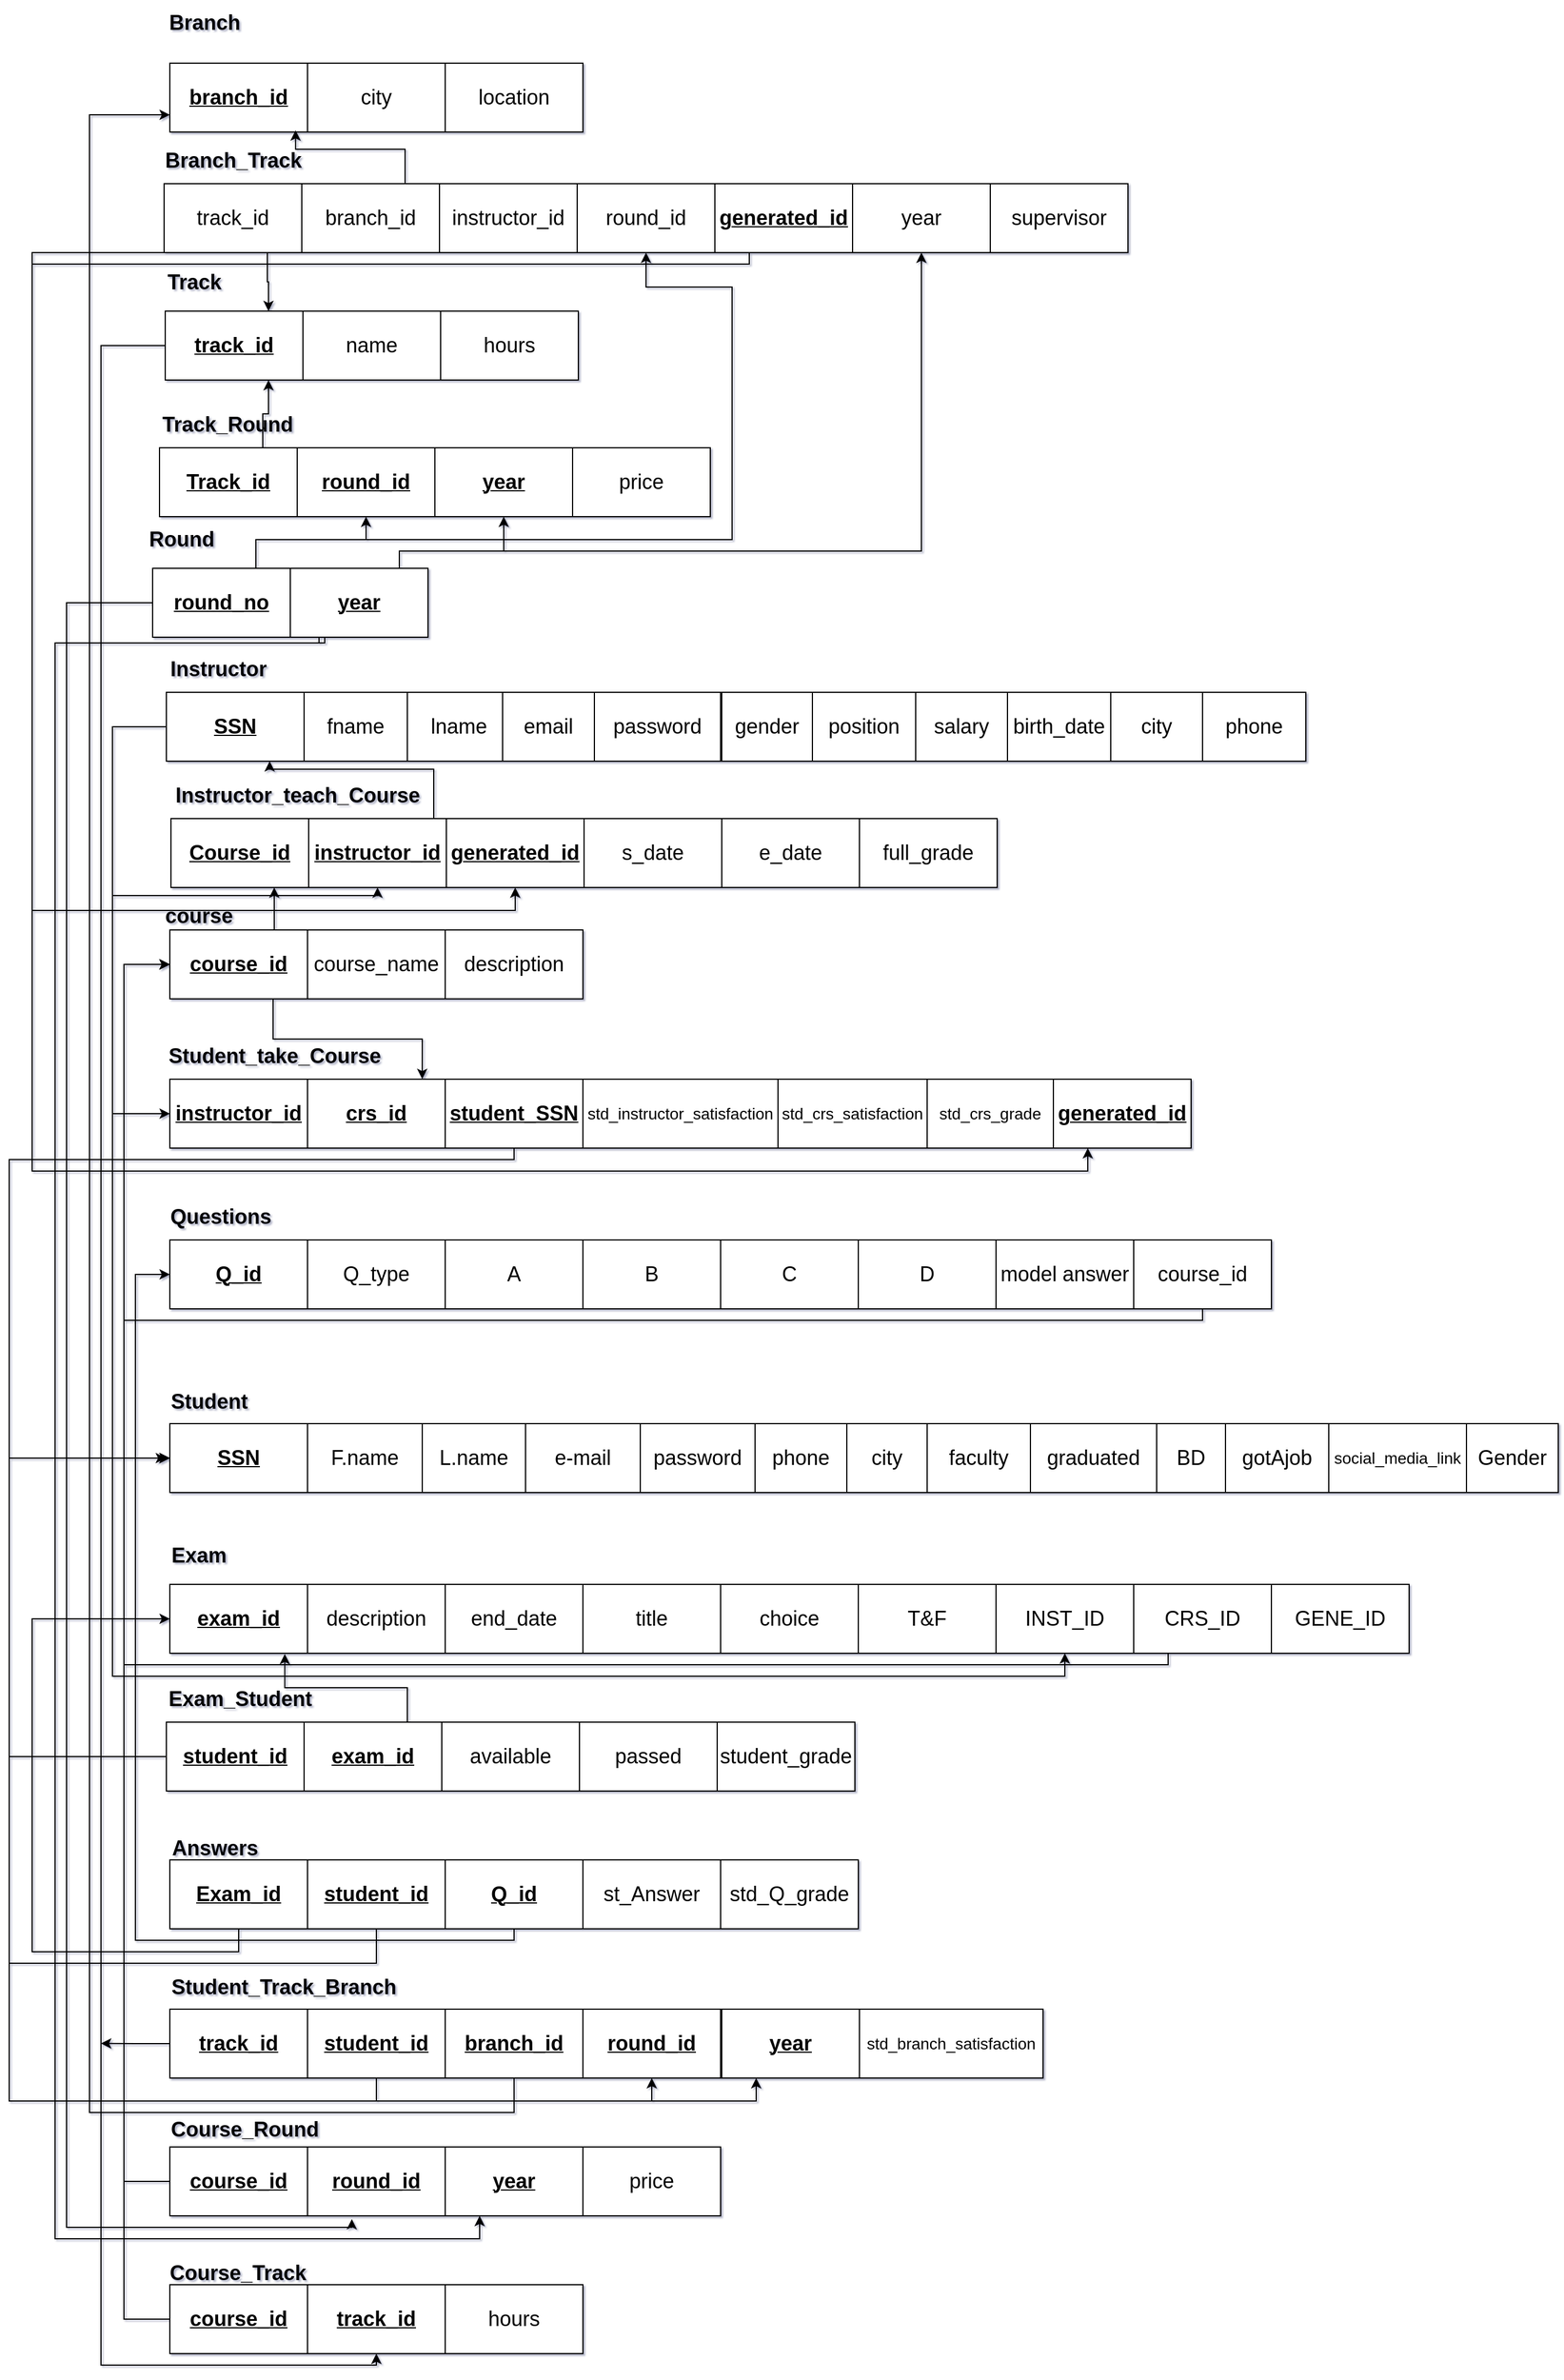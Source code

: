 <mxfile version="21.3.8" type="device">
  <diagram name="Page-1" id="NpyjWaPUAGURpsku2bch">
    <mxGraphModel dx="2085" dy="646" grid="1" gridSize="10" guides="1" tooltips="1" connect="1" arrows="1" fold="1" page="1" pageScale="1" pageWidth="850" pageHeight="1100" background="#ffffff" math="0" shadow="1">
      <root>
        <mxCell id="0" />
        <mxCell id="1" parent="0" />
        <mxCell id="2-lY4bX0Rd5JklMdWBMz-5" value="" style="group" parent="1" vertex="1" connectable="0">
          <mxGeometry x="40" y="175" width="360" height="60" as="geometry" />
        </mxCell>
        <mxCell id="2-lY4bX0Rd5JklMdWBMz-2" value="&lt;font style=&quot;font-size: 18px;&quot;&gt;&lt;u&gt;&lt;b&gt;branch_id&lt;/b&gt;&lt;/u&gt;&lt;/font&gt;" style="rounded=0;whiteSpace=wrap;html=1;" parent="2-lY4bX0Rd5JklMdWBMz-5" vertex="1">
          <mxGeometry width="120" height="60" as="geometry" />
        </mxCell>
        <mxCell id="2-lY4bX0Rd5JklMdWBMz-3" value="&lt;font style=&quot;font-size: 18px;&quot;&gt;city&lt;/font&gt;" style="rounded=0;whiteSpace=wrap;html=1;" parent="2-lY4bX0Rd5JklMdWBMz-5" vertex="1">
          <mxGeometry x="120" width="120" height="60" as="geometry" />
        </mxCell>
        <mxCell id="2-lY4bX0Rd5JklMdWBMz-4" value="&lt;font style=&quot;font-size: 18px;&quot;&gt;location&lt;/font&gt;" style="rounded=0;whiteSpace=wrap;html=1;" parent="2-lY4bX0Rd5JklMdWBMz-5" vertex="1">
          <mxGeometry x="240" width="120" height="60" as="geometry" />
        </mxCell>
        <mxCell id="2-lY4bX0Rd5JklMdWBMz-6" value="" style="group" parent="1" vertex="1" connectable="0">
          <mxGeometry x="37" y="723" width="360" height="60" as="geometry" />
        </mxCell>
        <mxCell id="2-lY4bX0Rd5JklMdWBMz-16" value="" style="group" parent="2-lY4bX0Rd5JklMdWBMz-6" vertex="1" connectable="0">
          <mxGeometry width="360" height="60" as="geometry" />
        </mxCell>
        <mxCell id="2-lY4bX0Rd5JklMdWBMz-18" value="" style="group" parent="2-lY4bX0Rd5JklMdWBMz-16" vertex="1" connectable="0">
          <mxGeometry width="360" height="60" as="geometry" />
        </mxCell>
        <mxCell id="2-lY4bX0Rd5JklMdWBMz-7" value="&lt;font style=&quot;font-size: 18px;&quot;&gt;&lt;u&gt;&lt;b&gt;SSN&lt;/b&gt;&lt;/u&gt;&lt;/font&gt;" style="rounded=0;whiteSpace=wrap;html=1;" parent="2-lY4bX0Rd5JklMdWBMz-18" vertex="1">
          <mxGeometry width="120" height="60" as="geometry" />
        </mxCell>
        <mxCell id="2-lY4bX0Rd5JklMdWBMz-8" value="&lt;font style=&quot;font-size: 18px;&quot;&gt;fname&lt;/font&gt;" style="rounded=0;whiteSpace=wrap;html=1;" parent="2-lY4bX0Rd5JklMdWBMz-18" vertex="1">
          <mxGeometry x="120" width="90" height="60" as="geometry" />
        </mxCell>
        <mxCell id="2-lY4bX0Rd5JklMdWBMz-9" value="&lt;font style=&quot;font-size: 18px;&quot;&gt;lname&lt;/font&gt;" style="rounded=0;whiteSpace=wrap;html=1;" parent="2-lY4bX0Rd5JklMdWBMz-18" vertex="1">
          <mxGeometry x="210" width="90" height="60" as="geometry" />
        </mxCell>
        <mxCell id="2-lY4bX0Rd5JklMdWBMz-10" value="&lt;font style=&quot;font-size: 18px;&quot;&gt;email&lt;/font&gt;" style="rounded=0;whiteSpace=wrap;html=1;" parent="1" vertex="1">
          <mxGeometry x="330" y="723" width="80" height="60" as="geometry" />
        </mxCell>
        <mxCell id="2-lY4bX0Rd5JklMdWBMz-11" value="&lt;font style=&quot;font-size: 18px;&quot;&gt;password&lt;/font&gt;" style="rounded=0;whiteSpace=wrap;html=1;" parent="1" vertex="1">
          <mxGeometry x="410" y="723" width="110" height="60" as="geometry" />
        </mxCell>
        <mxCell id="2-lY4bX0Rd5JklMdWBMz-12" value="&lt;font style=&quot;font-size: 18px;&quot;&gt;position&lt;/font&gt;" style="rounded=0;whiteSpace=wrap;html=1;" parent="1" vertex="1">
          <mxGeometry x="600" y="723" width="90" height="60" as="geometry" />
        </mxCell>
        <mxCell id="2-lY4bX0Rd5JklMdWBMz-13" value="&lt;font style=&quot;font-size: 18px;&quot;&gt;gender&lt;/font&gt;" style="rounded=0;whiteSpace=wrap;html=1;" parent="1" vertex="1">
          <mxGeometry x="521" y="723" width="79" height="60" as="geometry" />
        </mxCell>
        <mxCell id="2-lY4bX0Rd5JklMdWBMz-14" value="&lt;font style=&quot;font-size: 18px;&quot;&gt;salary&lt;/font&gt;" style="rounded=0;whiteSpace=wrap;html=1;" parent="1" vertex="1">
          <mxGeometry x="690" y="723" width="80" height="60" as="geometry" />
        </mxCell>
        <mxCell id="2-lY4bX0Rd5JklMdWBMz-15" value="&lt;font style=&quot;font-size: 18px;&quot;&gt;birth_date&lt;/font&gt;" style="rounded=0;whiteSpace=wrap;html=1;" parent="1" vertex="1">
          <mxGeometry x="770" y="723" width="90" height="60" as="geometry" />
        </mxCell>
        <mxCell id="2-lY4bX0Rd5JklMdWBMz-17" value="&lt;font style=&quot;font-size: 18px;&quot;&gt;city&lt;/font&gt;" style="rounded=0;whiteSpace=wrap;html=1;" parent="1" vertex="1">
          <mxGeometry x="860" y="723" width="80" height="60" as="geometry" />
        </mxCell>
        <mxCell id="2-lY4bX0Rd5JklMdWBMz-33" value="" style="group;movable=1;resizable=1;rotatable=1;deletable=1;editable=1;locked=0;connectable=1;" parent="1" vertex="1" connectable="0">
          <mxGeometry x="40" y="1060" width="530" height="60" as="geometry" />
        </mxCell>
        <mxCell id="2-lY4bX0Rd5JklMdWBMz-28" value="&lt;u&gt;&lt;font style=&quot;font-size: 18px;&quot;&gt;&lt;b&gt;crs_id&lt;/b&gt;&lt;/font&gt;&lt;/u&gt;" style="rounded=0;whiteSpace=wrap;html=1;" parent="2-lY4bX0Rd5JklMdWBMz-33" vertex="1">
          <mxGeometry x="120" width="120" height="60" as="geometry" />
        </mxCell>
        <mxCell id="GpkhenYr9liRKs2xWVtS-37" style="edgeStyle=orthogonalEdgeStyle;rounded=0;orthogonalLoop=1;jettySize=auto;html=1;exitX=0.5;exitY=1;exitDx=0;exitDy=0;" edge="1" parent="2-lY4bX0Rd5JklMdWBMz-33" source="2-lY4bX0Rd5JklMdWBMz-29">
          <mxGeometry relative="1" as="geometry">
            <mxPoint y="330" as="targetPoint" />
            <Array as="points">
              <mxPoint x="300" y="70" />
              <mxPoint x="-140" y="70" />
              <mxPoint x="-140" y="330" />
            </Array>
          </mxGeometry>
        </mxCell>
        <mxCell id="2-lY4bX0Rd5JklMdWBMz-29" value="&lt;u&gt;&lt;font style=&quot;font-size: 18px;&quot;&gt;&lt;b&gt;student_SSN&lt;/b&gt;&lt;/font&gt;&lt;/u&gt;" style="rounded=0;whiteSpace=wrap;html=1;" parent="2-lY4bX0Rd5JklMdWBMz-33" vertex="1">
          <mxGeometry x="240" width="120" height="60" as="geometry" />
        </mxCell>
        <mxCell id="2-lY4bX0Rd5JklMdWBMz-30" value="&lt;u&gt;&lt;font style=&quot;font-size: 18px;&quot;&gt;&lt;b&gt;instructor_id&lt;/b&gt;&lt;/font&gt;&lt;/u&gt;" style="rounded=0;whiteSpace=wrap;html=1;" parent="2-lY4bX0Rd5JklMdWBMz-33" vertex="1">
          <mxGeometry width="120" height="60" as="geometry" />
        </mxCell>
        <mxCell id="Q7ExMp8XgD985KsD7Zx5-17" value="&lt;font style=&quot;font-size: 14px;&quot;&gt;std_instructor_satisfaction&lt;/font&gt;" style="whiteSpace=wrap;html=1;rounded=0;" parent="2-lY4bX0Rd5JklMdWBMz-33" vertex="1">
          <mxGeometry x="360" width="170" height="60" as="geometry" />
        </mxCell>
        <mxCell id="2-lY4bX0Rd5JklMdWBMz-40" value="" style="group;movable=1;resizable=1;rotatable=1;deletable=1;editable=1;locked=0;connectable=1;" parent="1" vertex="1" connectable="0">
          <mxGeometry x="25" y="615" width="240" height="60" as="geometry" />
        </mxCell>
        <mxCell id="2-lY4bX0Rd5JklMdWBMz-41" value="" style="group" parent="2-lY4bX0Rd5JklMdWBMz-40" vertex="1" connectable="0">
          <mxGeometry width="240" height="60" as="geometry" />
        </mxCell>
        <mxCell id="2-lY4bX0Rd5JklMdWBMz-38" value="&lt;u&gt;&lt;b&gt;&lt;font style=&quot;font-size: 18px;&quot;&gt;year&lt;/font&gt;&lt;/b&gt;&lt;/u&gt;" style="rounded=0;whiteSpace=wrap;html=1;" parent="2-lY4bX0Rd5JklMdWBMz-41" vertex="1">
          <mxGeometry x="120" width="120" height="60" as="geometry" />
        </mxCell>
        <mxCell id="2-lY4bX0Rd5JklMdWBMz-39" value="&lt;u&gt;&lt;font style=&quot;font-size: 18px;&quot;&gt;&lt;b&gt;round_no&lt;/b&gt;&lt;/font&gt;&lt;/u&gt;" style="rounded=0;whiteSpace=wrap;html=1;" parent="2-lY4bX0Rd5JklMdWBMz-41" vertex="1">
          <mxGeometry width="120" height="60" as="geometry" />
        </mxCell>
        <mxCell id="2-lY4bX0Rd5JklMdWBMz-44" value="&lt;b&gt;&lt;font style=&quot;font-size: 18px;&quot;&gt;Branch&lt;/font&gt;&lt;/b&gt;" style="text;html=1;align=center;verticalAlign=middle;resizable=0;points=[];autosize=1;strokeColor=none;fillColor=none;" parent="1" vertex="1">
          <mxGeometry x="25" y="120" width="90" height="40" as="geometry" />
        </mxCell>
        <mxCell id="2-lY4bX0Rd5JklMdWBMz-45" value="&lt;b&gt;&lt;font style=&quot;font-size: 18px;&quot;&gt;Round&lt;/font&gt;&lt;/b&gt;" style="text;html=1;align=center;verticalAlign=middle;resizable=0;points=[];autosize=1;strokeColor=none;fillColor=none;" parent="1" vertex="1">
          <mxGeometry x="10" y="570" width="80" height="40" as="geometry" />
        </mxCell>
        <mxCell id="2-lY4bX0Rd5JklMdWBMz-47" value="&lt;font style=&quot;font-size: 18px;&quot;&gt;&lt;b&gt;Branch_Track&lt;/b&gt;&lt;/font&gt;" style="text;html=1;align=center;verticalAlign=middle;resizable=0;points=[];autosize=1;strokeColor=none;fillColor=none;" parent="1" vertex="1">
          <mxGeometry x="25" y="240" width="140" height="40" as="geometry" />
        </mxCell>
        <mxCell id="2-lY4bX0Rd5JklMdWBMz-49" value="&lt;font style=&quot;font-size: 18px;&quot;&gt;&lt;b&gt;Instructor&lt;/b&gt;&lt;/font&gt;" style="text;html=1;align=center;verticalAlign=middle;resizable=0;points=[];autosize=1;strokeColor=none;fillColor=none;" parent="1" vertex="1">
          <mxGeometry x="27" y="683" width="110" height="40" as="geometry" />
        </mxCell>
        <mxCell id="2-lY4bX0Rd5JklMdWBMz-50" value="&lt;font style=&quot;font-size: 18px;&quot;&gt;description&lt;/font&gt;" style="rounded=0;whiteSpace=wrap;html=1;" parent="1" vertex="1">
          <mxGeometry x="280" y="930" width="120" height="60" as="geometry" />
        </mxCell>
        <mxCell id="2-lY4bX0Rd5JklMdWBMz-51" value="&lt;font style=&quot;font-size: 18px;&quot;&gt;course_name&lt;/font&gt;" style="rounded=0;whiteSpace=wrap;html=1;" parent="1" vertex="1">
          <mxGeometry x="160" y="930" width="120" height="60" as="geometry" />
        </mxCell>
        <mxCell id="GpkhenYr9liRKs2xWVtS-11" style="edgeStyle=orthogonalEdgeStyle;rounded=0;orthogonalLoop=1;jettySize=auto;html=1;exitX=0.75;exitY=0;exitDx=0;exitDy=0;entryX=0.75;entryY=1;entryDx=0;entryDy=0;" edge="1" parent="1" source="2-lY4bX0Rd5JklMdWBMz-52" target="2-lY4bX0Rd5JklMdWBMz-163">
          <mxGeometry relative="1" as="geometry" />
        </mxCell>
        <mxCell id="GpkhenYr9liRKs2xWVtS-14" style="edgeStyle=orthogonalEdgeStyle;rounded=0;orthogonalLoop=1;jettySize=auto;html=1;exitX=0.75;exitY=1;exitDx=0;exitDy=0;entryX=0.415;entryY=-0.002;entryDx=0;entryDy=0;entryPerimeter=0;" edge="1" parent="1" source="2-lY4bX0Rd5JklMdWBMz-52" target="2-lY4bX0Rd5JklMdWBMz-33">
          <mxGeometry relative="1" as="geometry" />
        </mxCell>
        <mxCell id="2-lY4bX0Rd5JklMdWBMz-52" value="&lt;u&gt;&lt;font style=&quot;font-size: 18px;&quot;&gt;&lt;b&gt;course_id&lt;/b&gt;&lt;/font&gt;&lt;/u&gt;" style="rounded=0;whiteSpace=wrap;html=1;" parent="1" vertex="1">
          <mxGeometry x="40" y="930" width="120" height="60" as="geometry" />
        </mxCell>
        <mxCell id="2-lY4bX0Rd5JklMdWBMz-59" value="&lt;font style=&quot;font-size: 18px;&quot;&gt;&lt;b&gt;Instructor_teach_Course&lt;/b&gt;&lt;/font&gt;" style="text;html=1;align=center;verticalAlign=middle;resizable=0;points=[];autosize=1;strokeColor=none;fillColor=none;" parent="1" vertex="1">
          <mxGeometry x="31" y="793" width="240" height="40" as="geometry" />
        </mxCell>
        <mxCell id="2-lY4bX0Rd5JklMdWBMz-61" value="&lt;font style=&quot;font-size: 18px;&quot;&gt;phone&lt;/font&gt;" style="rounded=0;whiteSpace=wrap;html=1;" parent="1" vertex="1">
          <mxGeometry x="940" y="723" width="90" height="60" as="geometry" />
        </mxCell>
        <mxCell id="2-lY4bX0Rd5JklMdWBMz-132" style="edgeStyle=orthogonalEdgeStyle;rounded=0;orthogonalLoop=1;jettySize=auto;html=1;entryX=0;entryY=0.5;entryDx=0;entryDy=0;" parent="1" source="2-lY4bX0Rd5JklMdWBMz-62" target="2-lY4bX0Rd5JklMdWBMz-52" edge="1">
          <mxGeometry relative="1" as="geometry">
            <Array as="points">
              <mxPoint x="940" y="1270" />
              <mxPoint y="1270" />
              <mxPoint y="960" />
            </Array>
          </mxGeometry>
        </mxCell>
        <mxCell id="2-lY4bX0Rd5JklMdWBMz-62" value="&lt;font style=&quot;font-size: 18px;&quot;&gt;course_id&lt;/font&gt;" style="rounded=0;whiteSpace=wrap;html=1;" parent="1" vertex="1">
          <mxGeometry x="880" y="1200" width="120" height="60" as="geometry" />
        </mxCell>
        <mxCell id="2-lY4bX0Rd5JklMdWBMz-63" value="&lt;font style=&quot;font-size: 18px;&quot;&gt;model answer&lt;/font&gt;" style="rounded=0;whiteSpace=wrap;html=1;" parent="1" vertex="1">
          <mxGeometry x="760" y="1200" width="120" height="60" as="geometry" />
        </mxCell>
        <mxCell id="2-lY4bX0Rd5JklMdWBMz-64" value="&lt;font style=&quot;font-size: 18px;&quot;&gt;D&lt;/font&gt;" style="rounded=0;whiteSpace=wrap;html=1;" parent="1" vertex="1">
          <mxGeometry x="640" y="1200" width="120" height="60" as="geometry" />
        </mxCell>
        <mxCell id="2-lY4bX0Rd5JklMdWBMz-65" value="&lt;font style=&quot;font-size: 18px;&quot;&gt;C&lt;/font&gt;" style="rounded=0;whiteSpace=wrap;html=1;" parent="1" vertex="1">
          <mxGeometry x="520" y="1200" width="120" height="60" as="geometry" />
        </mxCell>
        <mxCell id="2-lY4bX0Rd5JklMdWBMz-66" value="&lt;font style=&quot;font-size: 18px;&quot;&gt;B&lt;/font&gt;" style="rounded=0;whiteSpace=wrap;html=1;" parent="1" vertex="1">
          <mxGeometry x="400" y="1200" width="120" height="60" as="geometry" />
        </mxCell>
        <mxCell id="2-lY4bX0Rd5JklMdWBMz-67" value="&lt;font style=&quot;font-size: 18px;&quot;&gt;A&lt;/font&gt;" style="rounded=0;whiteSpace=wrap;html=1;" parent="1" vertex="1">
          <mxGeometry x="280" y="1200" width="120" height="60" as="geometry" />
        </mxCell>
        <mxCell id="2-lY4bX0Rd5JklMdWBMz-68" value="&lt;font style=&quot;font-size: 18px;&quot;&gt;Q_type&lt;/font&gt;" style="rounded=0;whiteSpace=wrap;html=1;" parent="1" vertex="1">
          <mxGeometry x="160" y="1200" width="120" height="60" as="geometry" />
        </mxCell>
        <mxCell id="2-lY4bX0Rd5JklMdWBMz-69" value="&lt;u&gt;&lt;font style=&quot;font-size: 18px;&quot;&gt;&lt;b&gt;Q_id&lt;/b&gt;&lt;/font&gt;&lt;/u&gt;" style="rounded=0;whiteSpace=wrap;html=1;" parent="1" vertex="1">
          <mxGeometry x="40" y="1200" width="120" height="60" as="geometry" />
        </mxCell>
        <mxCell id="2-lY4bX0Rd5JklMdWBMz-70" value="&lt;font style=&quot;font-size: 18px;&quot;&gt;Gender&lt;/font&gt;" style="rounded=0;whiteSpace=wrap;html=1;" parent="1" vertex="1">
          <mxGeometry x="1170" y="1360" width="80" height="60" as="geometry" />
        </mxCell>
        <mxCell id="2-lY4bX0Rd5JklMdWBMz-71" value="&lt;font style=&quot;font-size: 14px;&quot;&gt;social_media_link&lt;/font&gt;" style="rounded=0;whiteSpace=wrap;html=1;" parent="1" vertex="1">
          <mxGeometry x="1050" y="1360" width="120" height="60" as="geometry" />
        </mxCell>
        <mxCell id="2-lY4bX0Rd5JklMdWBMz-72" value="&lt;font style=&quot;font-size: 18px;&quot;&gt;gotAjob&lt;/font&gt;" style="rounded=0;whiteSpace=wrap;html=1;" parent="1" vertex="1">
          <mxGeometry x="960" y="1360" width="90" height="60" as="geometry" />
        </mxCell>
        <mxCell id="2-lY4bX0Rd5JklMdWBMz-73" value="&lt;font style=&quot;font-size: 18px;&quot;&gt;BD&lt;/font&gt;" style="rounded=0;whiteSpace=wrap;html=1;" parent="1" vertex="1">
          <mxGeometry x="900" y="1360" width="60" height="60" as="geometry" />
        </mxCell>
        <mxCell id="2-lY4bX0Rd5JklMdWBMz-74" value="&lt;font style=&quot;font-size: 18px;&quot;&gt;graduated&lt;/font&gt;" style="rounded=0;whiteSpace=wrap;html=1;" parent="1" vertex="1">
          <mxGeometry x="790" y="1360" width="110" height="60" as="geometry" />
        </mxCell>
        <mxCell id="2-lY4bX0Rd5JklMdWBMz-75" value="&lt;font style=&quot;font-size: 18px;&quot;&gt;faculty&lt;/font&gt;" style="rounded=0;whiteSpace=wrap;html=1;" parent="1" vertex="1">
          <mxGeometry x="700" y="1360" width="90" height="60" as="geometry" />
        </mxCell>
        <mxCell id="2-lY4bX0Rd5JklMdWBMz-76" value="&lt;font style=&quot;font-size: 18px;&quot;&gt;city&lt;/font&gt;" style="rounded=0;whiteSpace=wrap;html=1;" parent="1" vertex="1">
          <mxGeometry x="630" y="1360" width="70" height="60" as="geometry" />
        </mxCell>
        <mxCell id="2-lY4bX0Rd5JklMdWBMz-77" value="&lt;font style=&quot;font-size: 18px;&quot;&gt;phone&lt;/font&gt;" style="rounded=0;whiteSpace=wrap;html=1;" parent="1" vertex="1">
          <mxGeometry x="550" y="1360" width="80" height="60" as="geometry" />
        </mxCell>
        <mxCell id="2-lY4bX0Rd5JklMdWBMz-78" value="&lt;font style=&quot;font-size: 18px;&quot;&gt;password&lt;/font&gt;" style="rounded=0;whiteSpace=wrap;html=1;" parent="1" vertex="1">
          <mxGeometry x="450" y="1360" width="100" height="60" as="geometry" />
        </mxCell>
        <mxCell id="2-lY4bX0Rd5JklMdWBMz-79" value="&lt;font style=&quot;font-size: 18px;&quot;&gt;e-mail&lt;/font&gt;" style="rounded=0;whiteSpace=wrap;html=1;" parent="1" vertex="1">
          <mxGeometry x="350" y="1360" width="100" height="60" as="geometry" />
        </mxCell>
        <mxCell id="2-lY4bX0Rd5JklMdWBMz-80" value="&lt;font style=&quot;font-size: 18px;&quot;&gt;L.name&lt;/font&gt;" style="rounded=0;whiteSpace=wrap;html=1;" parent="1" vertex="1">
          <mxGeometry x="260" y="1360" width="90" height="60" as="geometry" />
        </mxCell>
        <mxCell id="2-lY4bX0Rd5JklMdWBMz-81" value="&lt;font style=&quot;font-size: 18px;&quot;&gt;F.name&lt;/font&gt;" style="rounded=0;whiteSpace=wrap;html=1;" parent="1" vertex="1">
          <mxGeometry x="160" y="1360" width="100" height="60" as="geometry" />
        </mxCell>
        <mxCell id="2-lY4bX0Rd5JklMdWBMz-82" value="&lt;u&gt;&lt;font style=&quot;font-size: 18px;&quot;&gt;&lt;b&gt;SSN&lt;/b&gt;&lt;/font&gt;&lt;/u&gt;" style="rounded=0;whiteSpace=wrap;html=1;movable=1;resizable=1;rotatable=1;deletable=1;editable=1;locked=0;connectable=1;" parent="1" vertex="1">
          <mxGeometry x="40" y="1360" width="120" height="60" as="geometry" />
        </mxCell>
        <mxCell id="2-lY4bX0Rd5JklMdWBMz-84" value="&lt;font style=&quot;font-size: 18px;&quot;&gt;&lt;b&gt;Questions&lt;/b&gt;&lt;/font&gt;" style="text;html=1;align=center;verticalAlign=middle;resizable=0;points=[];autosize=1;strokeColor=none;fillColor=none;" parent="1" vertex="1">
          <mxGeometry x="29" y="1160" width="110" height="40" as="geometry" />
        </mxCell>
        <mxCell id="2-lY4bX0Rd5JklMdWBMz-85" value="&lt;font style=&quot;font-size: 18px;&quot;&gt;&lt;b&gt;course&lt;/b&gt;&lt;/font&gt;" style="text;html=1;align=center;verticalAlign=middle;resizable=0;points=[];autosize=1;strokeColor=none;fillColor=none;" parent="1" vertex="1">
          <mxGeometry x="25" y="898" width="80" height="40" as="geometry" />
        </mxCell>
        <mxCell id="2-lY4bX0Rd5JklMdWBMz-91" value="&lt;font style=&quot;font-size: 18px;&quot;&gt;&lt;font style=&quot;&quot;&gt;T&amp;amp;&lt;/font&gt;F&lt;/font&gt;" style="rounded=0;whiteSpace=wrap;html=1;" parent="1" vertex="1">
          <mxGeometry x="640" y="1500" width="120" height="60" as="geometry" />
        </mxCell>
        <mxCell id="2-lY4bX0Rd5JklMdWBMz-92" value="&lt;font style=&quot;font-size: 18px;&quot;&gt;choice&lt;/font&gt;" style="rounded=0;whiteSpace=wrap;html=1;" parent="1" vertex="1">
          <mxGeometry x="520" y="1500" width="120" height="60" as="geometry" />
        </mxCell>
        <mxCell id="2-lY4bX0Rd5JklMdWBMz-93" value="&lt;font style=&quot;font-size: 18px;&quot;&gt;title&lt;/font&gt;" style="rounded=0;whiteSpace=wrap;html=1;" parent="1" vertex="1">
          <mxGeometry x="400" y="1500" width="120" height="60" as="geometry" />
        </mxCell>
        <mxCell id="2-lY4bX0Rd5JklMdWBMz-94" value="&lt;font style=&quot;font-size: 18px;&quot;&gt;end_date&lt;/font&gt;" style="rounded=0;whiteSpace=wrap;html=1;" parent="1" vertex="1">
          <mxGeometry x="280" y="1500" width="120" height="60" as="geometry" />
        </mxCell>
        <mxCell id="2-lY4bX0Rd5JklMdWBMz-95" value="&lt;font style=&quot;font-size: 18px;&quot;&gt;description&lt;/font&gt;" style="rounded=0;whiteSpace=wrap;html=1;" parent="1" vertex="1">
          <mxGeometry x="160" y="1500" width="120" height="60" as="geometry" />
        </mxCell>
        <mxCell id="2-lY4bX0Rd5JklMdWBMz-96" value="&lt;u&gt;&lt;font style=&quot;font-size: 18px;&quot;&gt;&lt;b&gt;exam_id&lt;/b&gt;&lt;/font&gt;&lt;/u&gt;" style="rounded=0;whiteSpace=wrap;html=1;" parent="1" vertex="1">
          <mxGeometry x="40" y="1500" width="120" height="60" as="geometry" />
        </mxCell>
        <mxCell id="2-lY4bX0Rd5JklMdWBMz-97" value="&lt;u&gt;&lt;font style=&quot;font-size: 18px;&quot;&gt;&lt;b&gt;round_id&lt;/b&gt;&lt;/font&gt;&lt;/u&gt;" style="rounded=0;whiteSpace=wrap;html=1;" parent="1" vertex="1">
          <mxGeometry x="151" y="510" width="120" height="60" as="geometry" />
        </mxCell>
        <mxCell id="GpkhenYr9liRKs2xWVtS-17" style="edgeStyle=orthogonalEdgeStyle;rounded=0;orthogonalLoop=1;jettySize=auto;html=1;exitX=0.75;exitY=0;exitDx=0;exitDy=0;entryX=0.75;entryY=1;entryDx=0;entryDy=0;" edge="1" parent="1" source="2-lY4bX0Rd5JklMdWBMz-98" target="2-lY4bX0Rd5JklMdWBMz-22">
          <mxGeometry relative="1" as="geometry" />
        </mxCell>
        <mxCell id="2-lY4bX0Rd5JklMdWBMz-98" value="&lt;u&gt;&lt;font style=&quot;font-size: 18px;&quot;&gt;&lt;b&gt;Track_id&lt;/b&gt;&lt;/font&gt;&lt;/u&gt;" style="rounded=0;whiteSpace=wrap;html=1;" parent="1" vertex="1">
          <mxGeometry x="31" y="510" width="120" height="60" as="geometry" />
        </mxCell>
        <mxCell id="2-lY4bX0Rd5JklMdWBMz-130" style="edgeStyle=orthogonalEdgeStyle;rounded=0;orthogonalLoop=1;jettySize=auto;html=1;entryX=0;entryY=0.5;entryDx=0;entryDy=0;" parent="1" source="2-lY4bX0Rd5JklMdWBMz-99" target="2-lY4bX0Rd5JklMdWBMz-82" edge="1">
          <mxGeometry relative="1" as="geometry">
            <Array as="points">
              <mxPoint x="220" y="1830" />
              <mxPoint x="-100" y="1830" />
              <mxPoint x="-100" y="1390" />
            </Array>
          </mxGeometry>
        </mxCell>
        <mxCell id="2-lY4bX0Rd5JklMdWBMz-99" value="&lt;u&gt;&lt;font style=&quot;font-size: 18px;&quot;&gt;&lt;b&gt;student_id&lt;/b&gt;&lt;/font&gt;&lt;/u&gt;" style="rounded=0;whiteSpace=wrap;html=1;" parent="1" vertex="1">
          <mxGeometry x="160" y="1740" width="120" height="60" as="geometry" />
        </mxCell>
        <mxCell id="2-lY4bX0Rd5JklMdWBMz-128" style="edgeStyle=orthogonalEdgeStyle;rounded=0;orthogonalLoop=1;jettySize=auto;html=1;" parent="1" source="2-lY4bX0Rd5JklMdWBMz-100" target="2-lY4bX0Rd5JklMdWBMz-96" edge="1">
          <mxGeometry relative="1" as="geometry">
            <Array as="points">
              <mxPoint x="100" y="1820" />
              <mxPoint x="-80" y="1820" />
              <mxPoint x="-80" y="1530" />
            </Array>
          </mxGeometry>
        </mxCell>
        <mxCell id="2-lY4bX0Rd5JklMdWBMz-100" value="&lt;u&gt;&lt;font style=&quot;font-size: 18px;&quot;&gt;&lt;b&gt;Exam_id&lt;/b&gt;&lt;/font&gt;&lt;/u&gt;" style="rounded=0;whiteSpace=wrap;html=1;" parent="1" vertex="1">
          <mxGeometry x="40" y="1740" width="120" height="60" as="geometry" />
        </mxCell>
        <mxCell id="2-lY4bX0Rd5JklMdWBMz-101" value="&lt;font style=&quot;font-size: 18px;&quot;&gt;std_Q_grade&lt;/font&gt;" style="rounded=0;whiteSpace=wrap;html=1;" parent="1" vertex="1">
          <mxGeometry x="520" y="1740" width="120" height="60" as="geometry" />
        </mxCell>
        <mxCell id="2-lY4bX0Rd5JklMdWBMz-102" value="&lt;font style=&quot;font-size: 18px;&quot;&gt;st_Answer&lt;/font&gt;" style="rounded=0;whiteSpace=wrap;html=1;" parent="1" vertex="1">
          <mxGeometry x="400" y="1740" width="120" height="60" as="geometry" />
        </mxCell>
        <mxCell id="2-lY4bX0Rd5JklMdWBMz-103" value="&lt;font style=&quot;font-size: 18px;&quot;&gt;passed&lt;/font&gt;" style="rounded=0;whiteSpace=wrap;html=1;" parent="1" vertex="1">
          <mxGeometry x="397" y="1620" width="120" height="60" as="geometry" />
        </mxCell>
        <mxCell id="2-lY4bX0Rd5JklMdWBMz-104" value="&lt;font style=&quot;font-size: 14px;&quot;&gt;std_branch_satisfaction&lt;/font&gt;" style="rounded=0;whiteSpace=wrap;html=1;" parent="1" vertex="1">
          <mxGeometry x="641" y="1870" width="160" height="60" as="geometry" />
        </mxCell>
        <mxCell id="GpkhenYr9liRKs2xWVtS-21" style="edgeStyle=orthogonalEdgeStyle;rounded=0;orthogonalLoop=1;jettySize=auto;html=1;exitX=0.75;exitY=0;exitDx=0;exitDy=0;entryX=0.835;entryY=1.01;entryDx=0;entryDy=0;entryPerimeter=0;" edge="1" parent="1" source="2-lY4bX0Rd5JklMdWBMz-105" target="2-lY4bX0Rd5JklMdWBMz-96">
          <mxGeometry relative="1" as="geometry" />
        </mxCell>
        <mxCell id="2-lY4bX0Rd5JklMdWBMz-105" value="&lt;u&gt;&lt;b&gt;&lt;font style=&quot;font-size: 18px;&quot;&gt;exam_id&lt;/font&gt;&lt;/b&gt;&lt;/u&gt;" style="rounded=0;whiteSpace=wrap;html=1;" parent="1" vertex="1">
          <mxGeometry x="157" y="1620" width="120" height="60" as="geometry" />
        </mxCell>
        <mxCell id="GpkhenYr9liRKs2xWVtS-38" style="edgeStyle=orthogonalEdgeStyle;rounded=0;orthogonalLoop=1;jettySize=auto;html=1;exitX=0;exitY=0.5;exitDx=0;exitDy=0;" edge="1" parent="1" source="2-lY4bX0Rd5JklMdWBMz-106">
          <mxGeometry relative="1" as="geometry">
            <mxPoint x="36.706" y="1390" as="targetPoint" />
            <Array as="points">
              <mxPoint x="-100" y="1650" />
              <mxPoint x="-100" y="1390" />
            </Array>
          </mxGeometry>
        </mxCell>
        <mxCell id="2-lY4bX0Rd5JklMdWBMz-106" value="&lt;u&gt;&lt;font style=&quot;font-size: 18px;&quot;&gt;&lt;b&gt;student_id&lt;/b&gt;&lt;/font&gt;&lt;/u&gt;" style="rounded=0;whiteSpace=wrap;html=1;" parent="1" vertex="1">
          <mxGeometry x="37" y="1620" width="120" height="60" as="geometry" />
        </mxCell>
        <mxCell id="2-lY4bX0Rd5JklMdWBMz-144" style="edgeStyle=orthogonalEdgeStyle;rounded=0;orthogonalLoop=1;jettySize=auto;html=1;entryX=0;entryY=0.5;entryDx=0;entryDy=0;" parent="1" source="2-lY4bX0Rd5JklMdWBMz-107" target="2-lY4bX0Rd5JklMdWBMz-69" edge="1">
          <mxGeometry relative="1" as="geometry">
            <Array as="points">
              <mxPoint x="340" y="1810" />
              <mxPoint x="10" y="1810" />
              <mxPoint x="10" y="1230" />
            </Array>
          </mxGeometry>
        </mxCell>
        <mxCell id="2-lY4bX0Rd5JklMdWBMz-107" value="&lt;u&gt;&lt;font style=&quot;font-size: 18px;&quot;&gt;&lt;b&gt;Q_id&lt;/b&gt;&lt;/font&gt;&lt;/u&gt;" style="rounded=0;whiteSpace=wrap;html=1;" parent="1" vertex="1">
          <mxGeometry x="280" y="1740" width="120" height="60" as="geometry" />
        </mxCell>
        <mxCell id="2-lY4bX0Rd5JklMdWBMz-139" style="edgeStyle=orthogonalEdgeStyle;rounded=0;orthogonalLoop=1;jettySize=auto;html=1;" parent="1" source="2-lY4bX0Rd5JklMdWBMz-108" edge="1">
          <mxGeometry relative="1" as="geometry">
            <Array as="points">
              <mxPoint x="340" y="1960" />
              <mxPoint x="-30" y="1960" />
              <mxPoint x="-30" y="220" />
              <mxPoint x="40" y="220" />
            </Array>
            <mxPoint x="40" y="220" as="targetPoint" />
          </mxGeometry>
        </mxCell>
        <mxCell id="2-lY4bX0Rd5JklMdWBMz-108" value="&lt;u&gt;&lt;b&gt;&lt;font style=&quot;font-size: 18px;&quot;&gt;branch_id&lt;/font&gt;&lt;/b&gt;&lt;/u&gt;" style="rounded=0;whiteSpace=wrap;html=1;" parent="1" vertex="1">
          <mxGeometry x="280" y="1870" width="120" height="60" as="geometry" />
        </mxCell>
        <mxCell id="GpkhenYr9liRKs2xWVtS-39" style="edgeStyle=orthogonalEdgeStyle;rounded=0;orthogonalLoop=1;jettySize=auto;html=1;exitX=0.5;exitY=1;exitDx=0;exitDy=0;" edge="1" parent="1" source="2-lY4bX0Rd5JklMdWBMz-109">
          <mxGeometry relative="1" as="geometry">
            <mxPoint x="40" y="1390" as="targetPoint" />
            <Array as="points">
              <mxPoint x="220" y="1950" />
              <mxPoint x="-100" y="1950" />
              <mxPoint x="-100" y="1390" />
            </Array>
          </mxGeometry>
        </mxCell>
        <mxCell id="2-lY4bX0Rd5JklMdWBMz-109" value="&lt;u&gt;&lt;font style=&quot;font-size: 18px;&quot;&gt;&lt;b&gt;student_id&lt;/b&gt;&lt;/font&gt;&lt;/u&gt;" style="rounded=0;whiteSpace=wrap;html=1;" parent="1" vertex="1">
          <mxGeometry x="160" y="1870" width="120" height="60" as="geometry" />
        </mxCell>
        <mxCell id="GpkhenYr9liRKs2xWVtS-23" style="edgeStyle=orthogonalEdgeStyle;rounded=0;orthogonalLoop=1;jettySize=auto;html=1;exitX=0;exitY=0.5;exitDx=0;exitDy=0;" edge="1" parent="1" source="2-lY4bX0Rd5JklMdWBMz-110">
          <mxGeometry relative="1" as="geometry">
            <mxPoint x="-20" y="1899.882" as="targetPoint" />
          </mxGeometry>
        </mxCell>
        <mxCell id="2-lY4bX0Rd5JklMdWBMz-110" value="&lt;u&gt;&lt;font style=&quot;font-size: 18px;&quot;&gt;&lt;b&gt;track_id&lt;/b&gt;&lt;/font&gt;&lt;/u&gt;" style="rounded=0;whiteSpace=wrap;html=1;" parent="1" vertex="1">
          <mxGeometry x="40" y="1870" width="120" height="60" as="geometry" />
        </mxCell>
        <mxCell id="2-lY4bX0Rd5JklMdWBMz-111" value="&lt;font style=&quot;font-size: 18px;&quot;&gt;available&lt;/font&gt;" style="rounded=0;whiteSpace=wrap;html=1;" parent="1" vertex="1">
          <mxGeometry x="277" y="1620" width="120" height="60" as="geometry" />
        </mxCell>
        <mxCell id="2-lY4bX0Rd5JklMdWBMz-112" value="&lt;font style=&quot;font-size: 18px;&quot;&gt;&lt;b&gt;Student&lt;/b&gt;&lt;/font&gt;" style="text;html=1;align=center;verticalAlign=middle;resizable=0;points=[];autosize=1;strokeColor=none;fillColor=none;" parent="1" vertex="1">
          <mxGeometry x="29" y="1321" width="90" height="40" as="geometry" />
        </mxCell>
        <mxCell id="2-lY4bX0Rd5JklMdWBMz-113" value="&lt;font style=&quot;font-size: 18px;&quot;&gt;&lt;b&gt;Exam&lt;/b&gt;&lt;/font&gt;" style="text;html=1;align=center;verticalAlign=middle;resizable=0;points=[];autosize=1;strokeColor=none;fillColor=none;" parent="1" vertex="1">
          <mxGeometry x="30" y="1455" width="70" height="40" as="geometry" />
        </mxCell>
        <mxCell id="2-lY4bX0Rd5JklMdWBMz-118" value="&lt;font style=&quot;font-size: 18px;&quot;&gt;&lt;b&gt;Answers&lt;/b&gt;&lt;/font&gt;" style="text;html=1;align=center;verticalAlign=middle;resizable=0;points=[];autosize=1;strokeColor=none;fillColor=none;" parent="1" vertex="1">
          <mxGeometry x="29" y="1710" width="100" height="40" as="geometry" />
        </mxCell>
        <mxCell id="2-lY4bX0Rd5JklMdWBMz-124" value="&lt;font style=&quot;font-size: 18px;&quot;&gt;&lt;b&gt;Student_Track_Branch&lt;/b&gt;&lt;/font&gt;" style="text;html=1;align=center;verticalAlign=middle;resizable=0;points=[];autosize=1;strokeColor=none;fillColor=none;" parent="1" vertex="1">
          <mxGeometry x="29" y="1831" width="220" height="40" as="geometry" />
        </mxCell>
        <mxCell id="2-lY4bX0Rd5JklMdWBMz-125" value="&lt;u&gt;&lt;font style=&quot;font-size: 18px;&quot;&gt;&lt;b&gt;round_id&lt;/b&gt;&lt;/font&gt;&lt;/u&gt;" style="rounded=0;whiteSpace=wrap;html=1;" parent="1" vertex="1">
          <mxGeometry x="400" y="1870" width="120" height="60" as="geometry" />
        </mxCell>
        <mxCell id="2-lY4bX0Rd5JklMdWBMz-135" value="&lt;font style=&quot;font-size: 18px;&quot;&gt;&lt;b&gt;Exam_Student&lt;/b&gt;&lt;/font&gt;" style="text;html=1;align=center;verticalAlign=middle;resizable=0;points=[];autosize=1;strokeColor=none;fillColor=none;" parent="1" vertex="1">
          <mxGeometry x="26" y="1580" width="150" height="40" as="geometry" />
        </mxCell>
        <mxCell id="2-lY4bX0Rd5JklMdWBMz-141" value="&lt;font style=&quot;font-size: 18px;&quot;&gt;&lt;b&gt;Track_Round&lt;/b&gt;&lt;/font&gt;" style="text;html=1;align=center;verticalAlign=middle;resizable=0;points=[];autosize=1;strokeColor=none;fillColor=none;" parent="1" vertex="1">
          <mxGeometry x="20" y="470" width="140" height="40" as="geometry" />
        </mxCell>
        <mxCell id="2-lY4bX0Rd5JklMdWBMz-142" value="&lt;font style=&quot;font-size: 18px;&quot;&gt;price&lt;/font&gt;" style="rounded=0;whiteSpace=wrap;html=1;" parent="1" vertex="1">
          <mxGeometry x="391" y="510" width="120" height="60" as="geometry" />
        </mxCell>
        <mxCell id="2-lY4bX0Rd5JklMdWBMz-146" value="&lt;font style=&quot;font-size: 18px;&quot;&gt;price&lt;/font&gt;" style="rounded=0;whiteSpace=wrap;html=1;" parent="1" vertex="1">
          <mxGeometry x="400" y="1990" width="120" height="60" as="geometry" />
        </mxCell>
        <mxCell id="2-lY4bX0Rd5JklMdWBMz-147" value="&lt;u&gt;&lt;b&gt;&lt;font style=&quot;font-size: 18px;&quot;&gt;round_id&lt;/font&gt;&lt;/b&gt;&lt;/u&gt;" style="rounded=0;whiteSpace=wrap;html=1;" parent="1" vertex="1">
          <mxGeometry x="160" y="1990" width="120" height="60" as="geometry" />
        </mxCell>
        <mxCell id="GpkhenYr9liRKs2xWVtS-36" style="edgeStyle=orthogonalEdgeStyle;rounded=0;orthogonalLoop=1;jettySize=auto;html=1;exitX=0;exitY=0.5;exitDx=0;exitDy=0;entryX=0;entryY=0.5;entryDx=0;entryDy=0;" edge="1" parent="1" source="2-lY4bX0Rd5JklMdWBMz-148" target="2-lY4bX0Rd5JklMdWBMz-52">
          <mxGeometry relative="1" as="geometry">
            <Array as="points">
              <mxPoint y="2020" />
              <mxPoint y="960" />
            </Array>
          </mxGeometry>
        </mxCell>
        <mxCell id="2-lY4bX0Rd5JklMdWBMz-148" value="&lt;u&gt;&lt;font style=&quot;font-size: 18px;&quot;&gt;&lt;b&gt;course_id&lt;/b&gt;&lt;/font&gt;&lt;/u&gt;" style="rounded=0;whiteSpace=wrap;html=1;" parent="1" vertex="1">
          <mxGeometry x="40" y="1990" width="120" height="60" as="geometry" />
        </mxCell>
        <mxCell id="2-lY4bX0Rd5JklMdWBMz-149" value="&lt;font style=&quot;font-size: 18px;&quot;&gt;&lt;b&gt;Course_Round&lt;/b&gt;&lt;/font&gt;" style="text;html=1;align=center;verticalAlign=middle;resizable=0;points=[];autosize=1;strokeColor=none;fillColor=none;" parent="1" vertex="1">
          <mxGeometry x="30" y="1955" width="150" height="40" as="geometry" />
        </mxCell>
        <mxCell id="2-lY4bX0Rd5JklMdWBMz-158" value="&lt;font style=&quot;font-size: 18px;&quot;&gt;&lt;b&gt;Student_take_Course&lt;/b&gt;&lt;/font&gt;" style="text;html=1;align=center;verticalAlign=middle;resizable=0;points=[];autosize=1;strokeColor=none;fillColor=none;" parent="1" vertex="1">
          <mxGeometry x="26" y="1020" width="210" height="40" as="geometry" />
        </mxCell>
        <mxCell id="2-lY4bX0Rd5JklMdWBMz-160" value="&lt;font style=&quot;font-size: 18px;&quot;&gt;e_date&lt;/font&gt;" style="rounded=0;whiteSpace=wrap;html=1;" parent="1" vertex="1">
          <mxGeometry x="521" y="833" width="120" height="60" as="geometry" />
        </mxCell>
        <mxCell id="GpkhenYr9liRKs2xWVtS-12" style="edgeStyle=orthogonalEdgeStyle;rounded=0;orthogonalLoop=1;jettySize=auto;html=1;exitX=0.75;exitY=0;exitDx=0;exitDy=0;entryX=0.75;entryY=1;entryDx=0;entryDy=0;" edge="1" parent="1" source="2-lY4bX0Rd5JklMdWBMz-162" target="2-lY4bX0Rd5JklMdWBMz-7">
          <mxGeometry relative="1" as="geometry">
            <Array as="points">
              <mxPoint x="270" y="833" />
              <mxPoint x="270" y="790" />
              <mxPoint x="127" y="790" />
            </Array>
          </mxGeometry>
        </mxCell>
        <mxCell id="2-lY4bX0Rd5JklMdWBMz-162" value="&lt;u&gt;&lt;font style=&quot;font-size: 18px;&quot;&gt;&lt;b&gt;instructor_id&lt;/b&gt;&lt;/font&gt;&lt;/u&gt;" style="rounded=0;whiteSpace=wrap;html=1;" parent="1" vertex="1">
          <mxGeometry x="161" y="833" width="120" height="60" as="geometry" />
        </mxCell>
        <mxCell id="2-lY4bX0Rd5JklMdWBMz-163" value="&lt;u&gt;&lt;font style=&quot;font-size: 18px;&quot;&gt;&lt;b&gt;Course_id&lt;/b&gt;&lt;/font&gt;&lt;/u&gt;" style="rounded=0;whiteSpace=wrap;html=1;" parent="1" vertex="1">
          <mxGeometry x="41" y="833" width="120" height="60" as="geometry" />
        </mxCell>
        <mxCell id="2-lY4bX0Rd5JklMdWBMz-164" value="&lt;u&gt;&lt;font style=&quot;font-size: 18px;&quot;&gt;&lt;b style=&quot;&quot;&gt;generated_id&lt;/b&gt;&lt;/font&gt;&lt;/u&gt;" style="rounded=0;whiteSpace=wrap;html=1;" parent="1" vertex="1">
          <mxGeometry x="281" y="833" width="120" height="60" as="geometry" />
        </mxCell>
        <mxCell id="2-lY4bX0Rd5JklMdWBMz-161" value="&lt;font style=&quot;font-size: 18px;&quot;&gt;s_date&lt;/font&gt;" style="rounded=0;whiteSpace=wrap;html=1;" parent="1" vertex="1">
          <mxGeometry x="401" y="833" width="120" height="60" as="geometry" />
        </mxCell>
        <mxCell id="Q7ExMp8XgD985KsD7Zx5-4" value="&lt;u&gt;&lt;b&gt;&lt;font style=&quot;font-size: 18px;&quot;&gt;year&lt;/font&gt;&lt;/b&gt;&lt;/u&gt;" style="rounded=0;whiteSpace=wrap;html=1;" parent="1" vertex="1">
          <mxGeometry x="271" y="510" width="120" height="60" as="geometry" />
        </mxCell>
        <mxCell id="Q7ExMp8XgD985KsD7Zx5-8" value="&lt;u&gt;&lt;b&gt;&lt;font style=&quot;font-size: 18px;&quot;&gt;year&lt;/font&gt;&lt;/b&gt;&lt;/u&gt;" style="rounded=0;whiteSpace=wrap;html=1;" parent="1" vertex="1">
          <mxGeometry x="280" y="1990" width="120" height="60" as="geometry" />
        </mxCell>
        <mxCell id="Q7ExMp8XgD985KsD7Zx5-10" value="&lt;font style=&quot;font-size: 18px;&quot;&gt;&lt;b&gt;Course_Track&lt;/b&gt;&lt;/font&gt;" style="text;html=1;align=center;verticalAlign=middle;resizable=0;points=[];autosize=1;strokeColor=none;fillColor=none;" parent="1" vertex="1">
          <mxGeometry x="29" y="2080" width="140" height="40" as="geometry" />
        </mxCell>
        <mxCell id="Q7ExMp8XgD985KsD7Zx5-11" value="&lt;font style=&quot;font-size: 18px;&quot;&gt;hours&lt;/font&gt;" style="rounded=0;whiteSpace=wrap;html=1;" parent="1" vertex="1">
          <mxGeometry x="280" y="2110" width="120" height="60" as="geometry" />
        </mxCell>
        <mxCell id="Q7ExMp8XgD985KsD7Zx5-12" value="&lt;u&gt;&lt;b&gt;&lt;font style=&quot;font-size: 18px;&quot;&gt;track_id&lt;/font&gt;&lt;/b&gt;&lt;/u&gt;" style="rounded=0;whiteSpace=wrap;html=1;" parent="1" vertex="1">
          <mxGeometry x="160" y="2110" width="120" height="60" as="geometry" />
        </mxCell>
        <mxCell id="Q7ExMp8XgD985KsD7Zx5-14" style="edgeStyle=orthogonalEdgeStyle;rounded=0;orthogonalLoop=1;jettySize=auto;html=1;exitX=0;exitY=0.5;exitDx=0;exitDy=0;" parent="1" source="Q7ExMp8XgD985KsD7Zx5-13" target="2-lY4bX0Rd5JklMdWBMz-52" edge="1">
          <mxGeometry relative="1" as="geometry">
            <Array as="points">
              <mxPoint y="2140" />
              <mxPoint y="960" />
            </Array>
          </mxGeometry>
        </mxCell>
        <mxCell id="Q7ExMp8XgD985KsD7Zx5-13" value="&lt;u&gt;&lt;font style=&quot;font-size: 18px;&quot;&gt;&lt;b&gt;course_id&lt;/b&gt;&lt;/font&gt;&lt;/u&gt;" style="rounded=0;whiteSpace=wrap;html=1;" parent="1" vertex="1">
          <mxGeometry x="40" y="2110" width="120" height="60" as="geometry" />
        </mxCell>
        <mxCell id="Q7ExMp8XgD985KsD7Zx5-18" value="&lt;font style=&quot;font-size: 14px;&quot;&gt;std_crs_satisfaction&lt;/font&gt;" style="rounded=0;whiteSpace=wrap;html=1;" parent="1" vertex="1">
          <mxGeometry x="570" y="1060" width="130" height="60" as="geometry" />
        </mxCell>
        <mxCell id="Q7ExMp8XgD985KsD7Zx5-19" value="&lt;font style=&quot;font-size: 18px;&quot;&gt;year&lt;/font&gt;" style="rounded=0;whiteSpace=wrap;html=1;" parent="1" vertex="1">
          <mxGeometry x="635" y="280" width="120" height="60" as="geometry" />
        </mxCell>
        <mxCell id="GpkhenYr9liRKs2xWVtS-32" style="edgeStyle=orthogonalEdgeStyle;rounded=0;orthogonalLoop=1;jettySize=auto;html=1;exitX=0.25;exitY=1;exitDx=0;exitDy=0;entryX=0.5;entryY=1;entryDx=0;entryDy=0;" edge="1" parent="1" source="2-lY4bX0Rd5JklMdWBMz-145" target="2-lY4bX0Rd5JklMdWBMz-164">
          <mxGeometry relative="1" as="geometry">
            <Array as="points">
              <mxPoint x="545" y="350" />
              <mxPoint x="-80" y="350" />
              <mxPoint x="-80" y="913" />
              <mxPoint x="341" y="913" />
            </Array>
          </mxGeometry>
        </mxCell>
        <mxCell id="GpkhenYr9liRKs2xWVtS-34" style="edgeStyle=orthogonalEdgeStyle;rounded=0;orthogonalLoop=1;jettySize=auto;html=1;exitX=0.25;exitY=1;exitDx=0;exitDy=0;entryX=0.25;entryY=1;entryDx=0;entryDy=0;" edge="1" parent="1" source="2-lY4bX0Rd5JklMdWBMz-145" target="GpkhenYr9liRKs2xWVtS-33">
          <mxGeometry relative="1" as="geometry">
            <Array as="points">
              <mxPoint x="-80" y="340" />
              <mxPoint x="-80" y="1140" />
              <mxPoint x="840" y="1140" />
            </Array>
          </mxGeometry>
        </mxCell>
        <mxCell id="2-lY4bX0Rd5JklMdWBMz-145" value="&lt;u&gt;&lt;font style=&quot;font-size: 18px;&quot;&gt;&lt;b&gt;generated_id&lt;/b&gt;&lt;/font&gt;&lt;/u&gt;" style="rounded=0;whiteSpace=wrap;html=1;" parent="1" vertex="1">
          <mxGeometry x="515" y="280" width="120" height="60" as="geometry" />
        </mxCell>
        <mxCell id="2-lY4bX0Rd5JklMdWBMz-24" value="&lt;font style=&quot;font-size: 18px;&quot;&gt;round_id&lt;/font&gt;" style="rounded=0;whiteSpace=wrap;html=1;movable=1;resizable=1;rotatable=1;deletable=1;editable=1;locked=0;connectable=1;" parent="1" vertex="1">
          <mxGeometry x="395" y="280" width="120" height="60" as="geometry" />
        </mxCell>
        <mxCell id="2-lY4bX0Rd5JklMdWBMz-25" value="&lt;font style=&quot;font-size: 18px;&quot;&gt;instructor_id&lt;/font&gt;" style="rounded=0;whiteSpace=wrap;html=1;movable=1;resizable=1;rotatable=1;deletable=1;editable=1;locked=0;connectable=1;" parent="1" vertex="1">
          <mxGeometry x="275" y="280" width="120" height="60" as="geometry" />
        </mxCell>
        <mxCell id="GpkhenYr9liRKs2xWVtS-20" style="edgeStyle=orthogonalEdgeStyle;rounded=0;orthogonalLoop=1;jettySize=auto;html=1;exitX=0.75;exitY=0;exitDx=0;exitDy=0;entryX=0.89;entryY=-0.162;entryDx=0;entryDy=0;entryPerimeter=0;" edge="1" parent="1" source="2-lY4bX0Rd5JklMdWBMz-26" target="2-lY4bX0Rd5JklMdWBMz-47">
          <mxGeometry relative="1" as="geometry">
            <Array as="points">
              <mxPoint x="245" y="250" />
              <mxPoint x="150" y="250" />
            </Array>
          </mxGeometry>
        </mxCell>
        <mxCell id="2-lY4bX0Rd5JklMdWBMz-26" value="&lt;font style=&quot;font-size: 18px;&quot;&gt;branch_id&lt;/font&gt;" style="rounded=0;whiteSpace=wrap;html=1;movable=1;resizable=1;rotatable=1;deletable=1;editable=1;locked=0;connectable=1;" parent="1" vertex="1">
          <mxGeometry x="155" y="280" width="120" height="60" as="geometry" />
        </mxCell>
        <mxCell id="GpkhenYr9liRKs2xWVtS-18" style="edgeStyle=orthogonalEdgeStyle;rounded=0;orthogonalLoop=1;jettySize=auto;html=1;exitX=0.75;exitY=1;exitDx=0;exitDy=0;entryX=0.75;entryY=0;entryDx=0;entryDy=0;" edge="1" parent="1" source="2-lY4bX0Rd5JklMdWBMz-27" target="2-lY4bX0Rd5JklMdWBMz-22">
          <mxGeometry relative="1" as="geometry" />
        </mxCell>
        <mxCell id="2-lY4bX0Rd5JklMdWBMz-27" value="&lt;font style=&quot;font-size: 18px;&quot;&gt;track_id&lt;/font&gt;" style="rounded=0;whiteSpace=wrap;html=1;movable=1;resizable=1;rotatable=1;deletable=1;editable=1;locked=0;connectable=1;" parent="1" vertex="1">
          <mxGeometry x="35" y="280" width="120" height="60" as="geometry" />
        </mxCell>
        <mxCell id="Q7ExMp8XgD985KsD7Zx5-20" value="&lt;font style=&quot;font-size: 18px;&quot;&gt;full_grade&lt;/font&gt;" style="rounded=0;whiteSpace=wrap;html=1;" parent="1" vertex="1">
          <mxGeometry x="641" y="833" width="120" height="60" as="geometry" />
        </mxCell>
        <mxCell id="Q7ExMp8XgD985KsD7Zx5-21" value="&lt;font style=&quot;font-size: 14px;&quot;&gt;std_crs_grade&lt;/font&gt;" style="rounded=0;whiteSpace=wrap;html=1;" parent="1" vertex="1">
          <mxGeometry x="700" y="1060" width="110" height="60" as="geometry" />
        </mxCell>
        <mxCell id="Q7ExMp8XgD985KsD7Zx5-22" value="&lt;font style=&quot;font-size: 18px;&quot;&gt;student_grade&lt;/font&gt;" style="rounded=0;whiteSpace=wrap;html=1;" parent="1" vertex="1">
          <mxGeometry x="517" y="1620" width="120" height="60" as="geometry" />
        </mxCell>
        <mxCell id="Q7ExMp8XgD985KsD7Zx5-23" value="&lt;font style=&quot;font-size: 18px;&quot;&gt;supervisor&lt;/font&gt;" style="rounded=0;whiteSpace=wrap;html=1;" parent="1" vertex="1">
          <mxGeometry x="755" y="280" width="120" height="60" as="geometry" />
        </mxCell>
        <mxCell id="GpkhenYr9liRKs2xWVtS-7" value="&lt;font style=&quot;font-size: 18px;&quot;&gt;INST_ID&lt;/font&gt;" style="rounded=0;whiteSpace=wrap;html=1;" vertex="1" parent="1">
          <mxGeometry x="760" y="1500" width="120" height="60" as="geometry" />
        </mxCell>
        <mxCell id="GpkhenYr9liRKs2xWVtS-35" style="edgeStyle=orthogonalEdgeStyle;rounded=0;orthogonalLoop=1;jettySize=auto;html=1;exitX=0.25;exitY=1;exitDx=0;exitDy=0;entryX=0;entryY=0.5;entryDx=0;entryDy=0;" edge="1" parent="1" source="GpkhenYr9liRKs2xWVtS-8" target="2-lY4bX0Rd5JklMdWBMz-52">
          <mxGeometry relative="1" as="geometry">
            <Array as="points">
              <mxPoint x="910" y="1570" />
              <mxPoint y="1570" />
              <mxPoint y="960" />
            </Array>
          </mxGeometry>
        </mxCell>
        <mxCell id="GpkhenYr9liRKs2xWVtS-8" value="&lt;font style=&quot;font-size: 18px;&quot;&gt;CRS_ID&lt;/font&gt;" style="rounded=0;whiteSpace=wrap;html=1;" vertex="1" parent="1">
          <mxGeometry x="880" y="1500" width="120" height="60" as="geometry" />
        </mxCell>
        <mxCell id="GpkhenYr9liRKs2xWVtS-9" value="&lt;font style=&quot;font-size: 18px;&quot;&gt;GENE_ID&lt;/font&gt;" style="rounded=0;whiteSpace=wrap;html=1;" vertex="1" parent="1">
          <mxGeometry x="1000" y="1500" width="120" height="60" as="geometry" />
        </mxCell>
        <mxCell id="2-lY4bX0Rd5JklMdWBMz-20" value="&lt;font style=&quot;font-size: 18px;&quot;&gt;hours&lt;/font&gt;" style="rounded=0;whiteSpace=wrap;html=1;" parent="1" vertex="1">
          <mxGeometry x="276" y="391" width="120" height="60" as="geometry" />
        </mxCell>
        <mxCell id="2-lY4bX0Rd5JklMdWBMz-21" value="&lt;font style=&quot;font-size: 18px;&quot;&gt;name&lt;/font&gt;" style="rounded=0;whiteSpace=wrap;html=1;" parent="1" vertex="1">
          <mxGeometry x="156" y="391" width="120" height="60" as="geometry" />
        </mxCell>
        <mxCell id="GpkhenYr9liRKs2xWVtS-22" style="edgeStyle=orthogonalEdgeStyle;rounded=0;orthogonalLoop=1;jettySize=auto;html=1;entryX=0.5;entryY=1;entryDx=0;entryDy=0;" edge="1" parent="1" source="2-lY4bX0Rd5JklMdWBMz-22" target="Q7ExMp8XgD985KsD7Zx5-12">
          <mxGeometry relative="1" as="geometry">
            <Array as="points">
              <mxPoint x="-20" y="421" />
              <mxPoint x="-20" y="2180" />
              <mxPoint x="220" y="2180" />
            </Array>
          </mxGeometry>
        </mxCell>
        <mxCell id="2-lY4bX0Rd5JklMdWBMz-22" value="&lt;u&gt;&lt;font style=&quot;font-size: 18px;&quot;&gt;&lt;b&gt;track_id&lt;/b&gt;&lt;/font&gt;&lt;/u&gt;" style="rounded=0;whiteSpace=wrap;html=1;" parent="1" vertex="1">
          <mxGeometry x="36" y="391" width="120" height="60" as="geometry" />
        </mxCell>
        <mxCell id="2-lY4bX0Rd5JklMdWBMz-48" value="&lt;font style=&quot;font-size: 18px;&quot;&gt;&lt;b&gt;Track&lt;/b&gt;&lt;/font&gt;" style="text;html=1;align=center;verticalAlign=middle;resizable=0;points=[];autosize=1;strokeColor=none;fillColor=none;" parent="1" vertex="1">
          <mxGeometry x="26" y="346" width="70" height="40" as="geometry" />
        </mxCell>
        <mxCell id="GpkhenYr9liRKs2xWVtS-15" style="edgeStyle=orthogonalEdgeStyle;rounded=0;orthogonalLoop=1;jettySize=auto;html=1;exitX=0.75;exitY=0;exitDx=0;exitDy=0;entryX=0.5;entryY=1;entryDx=0;entryDy=0;" edge="1" parent="1" source="2-lY4bX0Rd5JklMdWBMz-39" target="2-lY4bX0Rd5JklMdWBMz-97">
          <mxGeometry relative="1" as="geometry">
            <Array as="points">
              <mxPoint x="115" y="590" />
              <mxPoint x="211" y="590" />
            </Array>
          </mxGeometry>
        </mxCell>
        <mxCell id="GpkhenYr9liRKs2xWVtS-16" style="edgeStyle=orthogonalEdgeStyle;rounded=0;orthogonalLoop=1;jettySize=auto;html=1;exitX=0.5;exitY=0;exitDx=0;exitDy=0;entryX=0.5;entryY=1;entryDx=0;entryDy=0;" edge="1" parent="1" source="2-lY4bX0Rd5JklMdWBMz-38" target="Q7ExMp8XgD985KsD7Zx5-4">
          <mxGeometry relative="1" as="geometry">
            <Array as="points">
              <mxPoint x="240" y="615" />
              <mxPoint x="240" y="600" />
              <mxPoint x="331" y="600" />
            </Array>
          </mxGeometry>
        </mxCell>
        <mxCell id="GpkhenYr9liRKs2xWVtS-24" style="edgeStyle=orthogonalEdgeStyle;rounded=0;orthogonalLoop=1;jettySize=auto;html=1;exitX=0.75;exitY=0;exitDx=0;exitDy=0;entryX=0.5;entryY=1;entryDx=0;entryDy=0;" edge="1" parent="1" source="2-lY4bX0Rd5JklMdWBMz-39" target="2-lY4bX0Rd5JklMdWBMz-24">
          <mxGeometry relative="1" as="geometry">
            <Array as="points">
              <mxPoint x="115" y="590" />
              <mxPoint x="530" y="590" />
              <mxPoint x="530" y="370" />
              <mxPoint x="455" y="370" />
            </Array>
          </mxGeometry>
        </mxCell>
        <mxCell id="GpkhenYr9liRKs2xWVtS-26" style="edgeStyle=orthogonalEdgeStyle;rounded=0;orthogonalLoop=1;jettySize=auto;html=1;exitX=0.75;exitY=0;exitDx=0;exitDy=0;entryX=0.5;entryY=1;entryDx=0;entryDy=0;" edge="1" parent="1" source="2-lY4bX0Rd5JklMdWBMz-38" target="Q7ExMp8XgD985KsD7Zx5-19">
          <mxGeometry relative="1" as="geometry">
            <Array as="points">
              <mxPoint x="240" y="615" />
              <mxPoint x="240" y="600" />
              <mxPoint x="695" y="600" />
            </Array>
          </mxGeometry>
        </mxCell>
        <mxCell id="GpkhenYr9liRKs2xWVtS-27" style="edgeStyle=orthogonalEdgeStyle;rounded=0;orthogonalLoop=1;jettySize=auto;html=1;entryX=0.322;entryY=1.047;entryDx=0;entryDy=0;entryPerimeter=0;" edge="1" parent="1" source="2-lY4bX0Rd5JklMdWBMz-39" target="2-lY4bX0Rd5JklMdWBMz-147">
          <mxGeometry relative="1" as="geometry">
            <Array as="points">
              <mxPoint x="-50" y="645" />
              <mxPoint x="-50" y="2060" />
              <mxPoint x="199" y="2060" />
            </Array>
          </mxGeometry>
        </mxCell>
        <mxCell id="GpkhenYr9liRKs2xWVtS-28" style="edgeStyle=orthogonalEdgeStyle;rounded=0;orthogonalLoop=1;jettySize=auto;html=1;exitX=0.25;exitY=1;exitDx=0;exitDy=0;entryX=0.25;entryY=1;entryDx=0;entryDy=0;" edge="1" parent="1" source="2-lY4bX0Rd5JklMdWBMz-38" target="Q7ExMp8XgD985KsD7Zx5-8">
          <mxGeometry relative="1" as="geometry">
            <Array as="points">
              <mxPoint x="170" y="675" />
              <mxPoint x="170" y="680" />
              <mxPoint x="-60" y="680" />
              <mxPoint x="-60" y="2070" />
              <mxPoint x="310" y="2070" />
            </Array>
          </mxGeometry>
        </mxCell>
        <mxCell id="GpkhenYr9liRKs2xWVtS-29" style="edgeStyle=orthogonalEdgeStyle;rounded=0;orthogonalLoop=1;jettySize=auto;html=1;entryX=0.5;entryY=1;entryDx=0;entryDy=0;" edge="1" parent="1" source="2-lY4bX0Rd5JklMdWBMz-7" target="GpkhenYr9liRKs2xWVtS-7">
          <mxGeometry relative="1" as="geometry">
            <Array as="points">
              <mxPoint x="-10" y="753" />
              <mxPoint x="-10" y="1580" />
              <mxPoint x="820" y="1580" />
            </Array>
          </mxGeometry>
        </mxCell>
        <mxCell id="GpkhenYr9liRKs2xWVtS-30" style="edgeStyle=orthogonalEdgeStyle;rounded=0;orthogonalLoop=1;jettySize=auto;html=1;entryX=0.5;entryY=1;entryDx=0;entryDy=0;" edge="1" parent="1" source="2-lY4bX0Rd5JklMdWBMz-7" target="2-lY4bX0Rd5JklMdWBMz-162">
          <mxGeometry relative="1" as="geometry">
            <Array as="points">
              <mxPoint x="-10" y="753" />
              <mxPoint x="-10" y="900" />
              <mxPoint x="221" y="900" />
            </Array>
          </mxGeometry>
        </mxCell>
        <mxCell id="GpkhenYr9liRKs2xWVtS-31" style="edgeStyle=orthogonalEdgeStyle;rounded=0;orthogonalLoop=1;jettySize=auto;html=1;exitX=0;exitY=0.5;exitDx=0;exitDy=0;entryX=0;entryY=0.5;entryDx=0;entryDy=0;" edge="1" parent="1" source="2-lY4bX0Rd5JklMdWBMz-7" target="2-lY4bX0Rd5JklMdWBMz-30">
          <mxGeometry relative="1" as="geometry">
            <Array as="points">
              <mxPoint x="-10" y="753" />
              <mxPoint x="-10" y="1090" />
            </Array>
          </mxGeometry>
        </mxCell>
        <mxCell id="GpkhenYr9liRKs2xWVtS-33" value="&lt;u&gt;&lt;font style=&quot;font-size: 18px;&quot;&gt;&lt;b style=&quot;&quot;&gt;generated_id&lt;/b&gt;&lt;/font&gt;&lt;/u&gt;" style="rounded=0;whiteSpace=wrap;html=1;" vertex="1" parent="1">
          <mxGeometry x="810" y="1060" width="120" height="60" as="geometry" />
        </mxCell>
        <mxCell id="GpkhenYr9liRKs2xWVtS-41" value="&lt;u&gt;&lt;b&gt;&lt;font style=&quot;font-size: 18px;&quot;&gt;year&lt;/font&gt;&lt;/b&gt;&lt;/u&gt;" style="rounded=0;whiteSpace=wrap;html=1;" vertex="1" parent="1">
          <mxGeometry x="521" y="1870" width="120" height="60" as="geometry" />
        </mxCell>
        <mxCell id="GpkhenYr9liRKs2xWVtS-42" style="edgeStyle=orthogonalEdgeStyle;rounded=0;orthogonalLoop=1;jettySize=auto;html=1;exitX=0;exitY=0.5;exitDx=0;exitDy=0;entryX=0.5;entryY=1;entryDx=0;entryDy=0;entryPerimeter=0;" edge="1" parent="1" source="2-lY4bX0Rd5JklMdWBMz-39" target="2-lY4bX0Rd5JklMdWBMz-125">
          <mxGeometry relative="1" as="geometry">
            <mxPoint x="460.0" y="1941.882" as="targetPoint" />
            <Array as="points">
              <mxPoint x="-50" y="645" />
              <mxPoint x="-50" y="1950" />
              <mxPoint x="460" y="1950" />
            </Array>
          </mxGeometry>
        </mxCell>
        <mxCell id="GpkhenYr9liRKs2xWVtS-43" style="edgeStyle=orthogonalEdgeStyle;rounded=0;orthogonalLoop=1;jettySize=auto;html=1;exitX=0.25;exitY=1;exitDx=0;exitDy=0;entryX=0.25;entryY=1;entryDx=0;entryDy=0;" edge="1" parent="1" source="2-lY4bX0Rd5JklMdWBMz-38" target="GpkhenYr9liRKs2xWVtS-41">
          <mxGeometry relative="1" as="geometry">
            <Array as="points">
              <mxPoint x="175" y="680" />
              <mxPoint x="-60" y="680" />
              <mxPoint x="-60" y="1950" />
              <mxPoint x="551" y="1950" />
            </Array>
          </mxGeometry>
        </mxCell>
      </root>
    </mxGraphModel>
  </diagram>
</mxfile>
